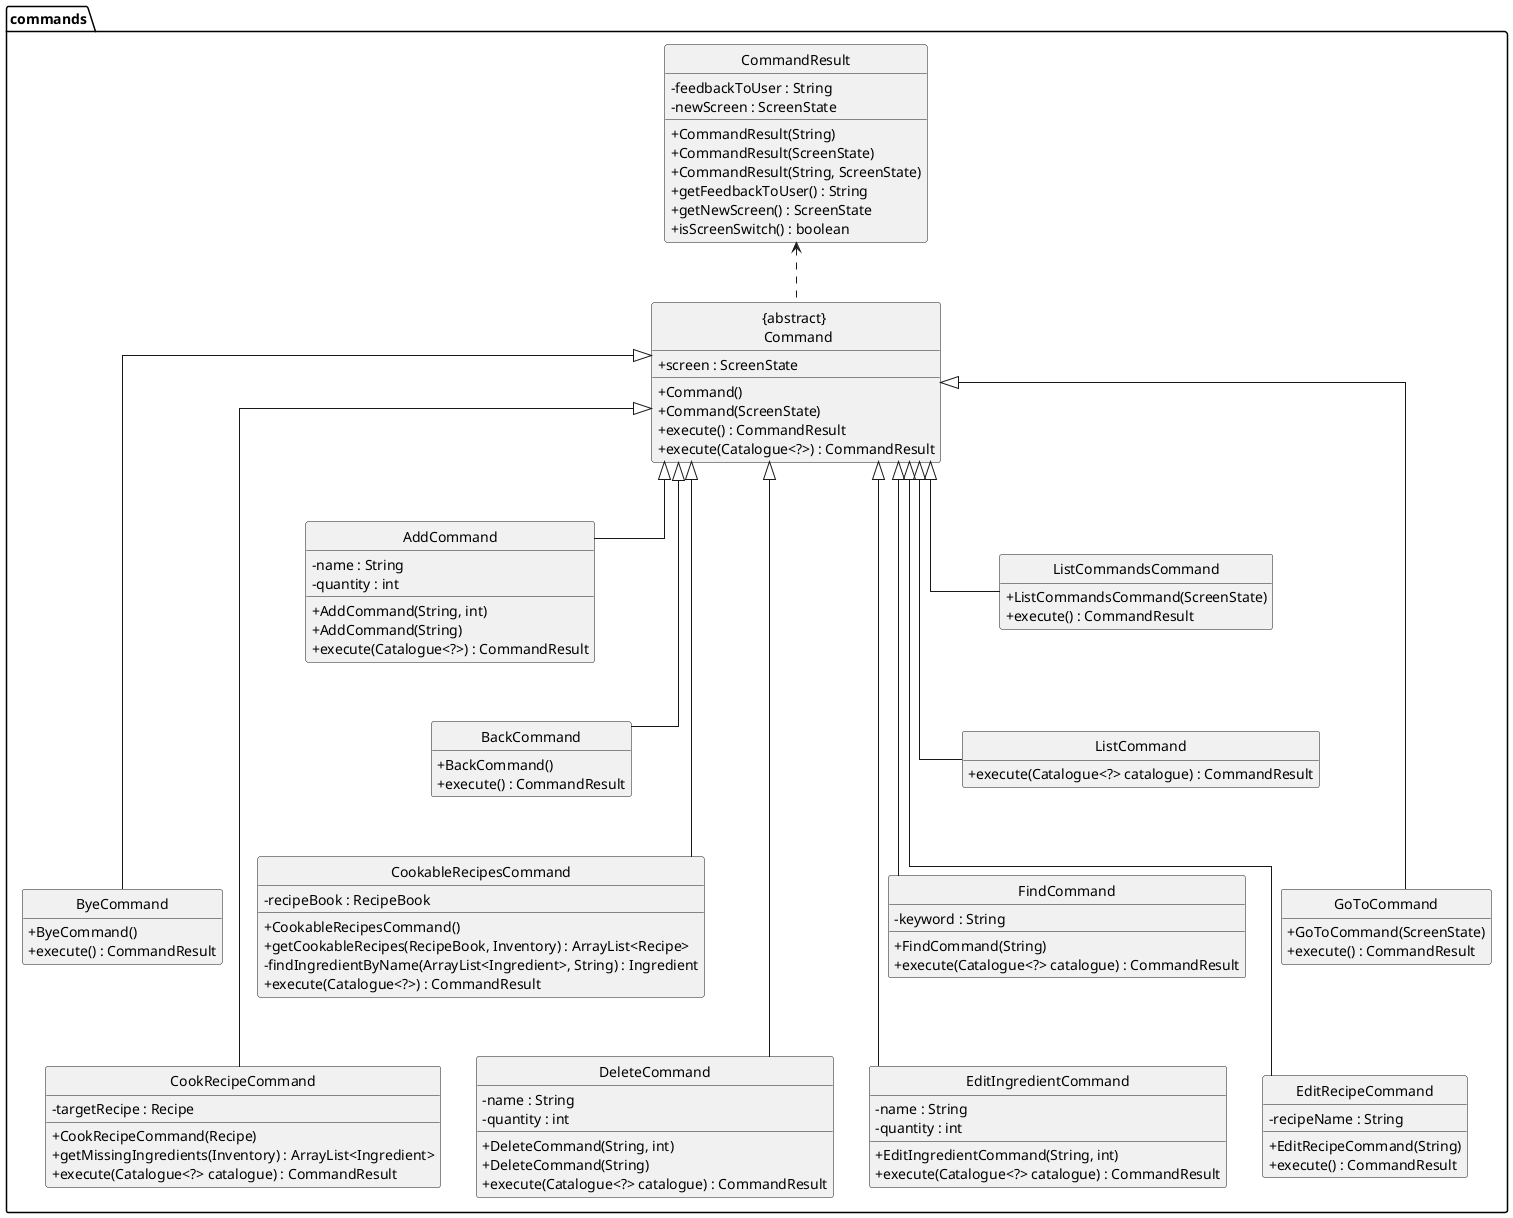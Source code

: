 @startuml
hide circle
hide empty members
skinparam classAttributeIconSize 0
skinparam linetype polyline
skinparam linetype ortho

package commands {
    class "{abstract} \n Command" as Command {
        + screen : ScreenState
        + Command()
        + Command(ScreenState)
        + execute() : CommandResult
        + execute(Catalogue<?>) : CommandResult
    }

    class AddCommand {
        - name : String
        - quantity : int
        + AddCommand(String, int)
        + AddCommand(String)
        + execute(Catalogue<?>) : CommandResult
    }

    class BackCommand {
        + BackCommand()
        + execute() : CommandResult
    }

    class ByeCommand {
        + ByeCommand()
        + execute() : CommandResult
    }

    class CommandResult {
        - feedbackToUser : String
        - newScreen : ScreenState
        + CommandResult(String)
        + CommandResult(ScreenState)
        + CommandResult(String, ScreenState)
        + getFeedbackToUser() : String
        + getNewScreen() : ScreenState
        + isScreenSwitch() : boolean
    }

    class CookableRecipesCommand {
        - recipeBook : RecipeBook
        + CookableRecipesCommand()
        + getCookableRecipes(RecipeBook, Inventory) : ArrayList<Recipe>
        - findIngredientByName(ArrayList<Ingredient>, String) : Ingredient
        + execute(Catalogue<?>) : CommandResult
    }

    class CookRecipeCommand {
        - targetRecipe : Recipe
        + CookRecipeCommand(Recipe)
        + getMissingIngredients(Inventory) : ArrayList<Ingredient>
        + execute(Catalogue<?> catalogue) : CommandResult
    }

    class DeleteCommand {
        - name : String
        - quantity : int
        + DeleteCommand(String, int)
        + DeleteCommand(String)
        + execute(Catalogue<?> catalogue) : CommandResult
    }

    class EditIngredientCommand {
        - name : String
        - quantity : int
        + EditIngredientCommand(String, int)
        + execute(Catalogue<?> catalogue) : CommandResult
    }

    class EditRecipeCommand {
        - recipeName : String
        + EditRecipeCommand(String)
        + execute() : CommandResult
    }

    class FindCommand {
        - keyword : String
        + FindCommand(String)
        + execute(Catalogue<?> catalogue) : CommandResult
    }

    class GoToCommand {
        + GoToCommand(ScreenState)
        + execute() : CommandResult
    }

    class ListCommand {
        + execute(Catalogue<?> catalogue) : CommandResult
    }

    class ListCommandsCommand {
        + ListCommandsCommand(ScreenState)
        + execute() : CommandResult
    }
}

Command <|-- AddCommand
Command <|--- BackCommand
Command <|---- ByeCommand
Command <|---- CookableRecipesCommand
Command <|----- CookRecipeCommand
Command <|----- DeleteCommand
Command <|----- EditIngredientCommand
Command <|----- EditRecipeCommand
Command <|---- FindCommand
Command <|---- GoToCommand
Command <|--- ListCommand
Command <|-- ListCommandsCommand
CommandResult <.. Command
@enduml

